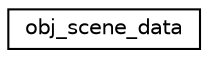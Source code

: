 digraph "Graphical Class Hierarchy"
{
  edge [fontname="Helvetica",fontsize="10",labelfontname="Helvetica",labelfontsize="10"];
  node [fontname="Helvetica",fontsize="10",shape=record];
  rankdir="LR";
  Node1 [label="obj_scene_data",height=0.2,width=0.4,color="black", fillcolor="white", style="filled",URL="$structobj__scene__data.html"];
}
